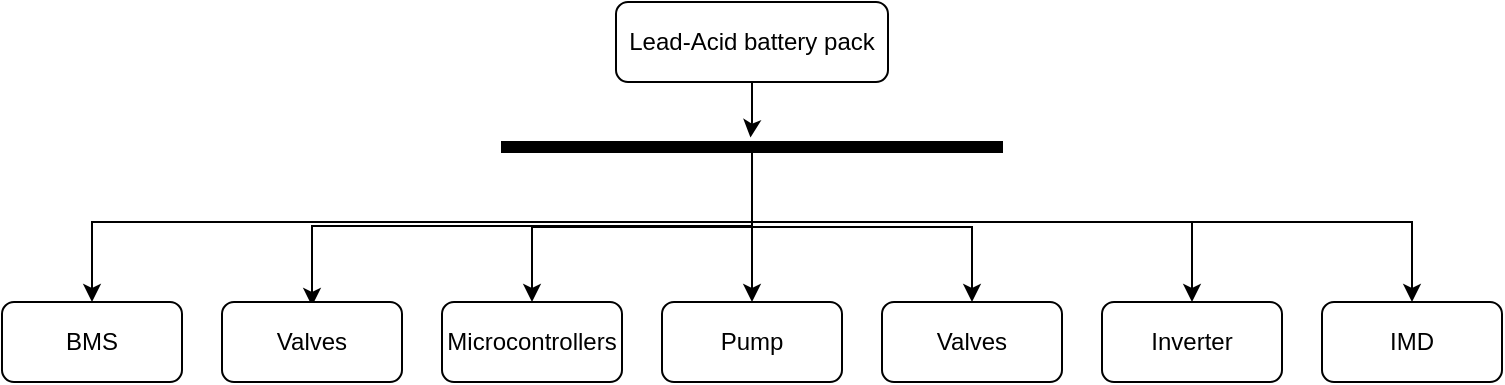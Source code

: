 <mxfile version="23.1.5" type="device">
  <diagram id="C5RBs43oDa-KdzZeNtuy" name="Page-1">
    <mxGraphModel dx="895" dy="1515" grid="1" gridSize="10" guides="1" tooltips="1" connect="1" arrows="1" fold="1" page="1" pageScale="1" pageWidth="827" pageHeight="1169" math="0" shadow="0">
      <root>
        <mxCell id="WIyWlLk6GJQsqaUBKTNV-0" />
        <mxCell id="WIyWlLk6GJQsqaUBKTNV-1" parent="WIyWlLk6GJQsqaUBKTNV-0" />
        <mxCell id="WIyWlLk6GJQsqaUBKTNV-3" value="Lead-Acid battery pack" style="rounded=1;whiteSpace=wrap;html=1;fontSize=12;glass=0;strokeWidth=1;shadow=0;" parent="WIyWlLk6GJQsqaUBKTNV-1" vertex="1">
          <mxGeometry x="367" y="110" width="136" height="40" as="geometry" />
        </mxCell>
        <mxCell id="1TmUtGVirYV8LB-zfF-s-10" style="edgeStyle=orthogonalEdgeStyle;rounded=0;orthogonalLoop=1;jettySize=auto;html=1;entryX=0.5;entryY=0;entryDx=0;entryDy=0;" edge="1" parent="WIyWlLk6GJQsqaUBKTNV-1">
          <mxGeometry relative="1" as="geometry">
            <mxPoint x="435.008" y="187" as="sourcePoint" />
            <mxPoint x="215" y="262" as="targetPoint" />
            <Array as="points">
              <mxPoint x="435" y="222" />
              <mxPoint x="215" y="222" />
            </Array>
          </mxGeometry>
        </mxCell>
        <mxCell id="1TmUtGVirYV8LB-zfF-s-11" style="edgeStyle=orthogonalEdgeStyle;rounded=0;orthogonalLoop=1;jettySize=auto;html=1;entryX=0.5;entryY=0;entryDx=0;entryDy=0;" edge="1" parent="WIyWlLk6GJQsqaUBKTNV-1" source="1TmUtGVirYV8LB-zfF-s-1" target="1TmUtGVirYV8LB-zfF-s-5">
          <mxGeometry relative="1" as="geometry" />
        </mxCell>
        <mxCell id="1TmUtGVirYV8LB-zfF-s-13" style="edgeStyle=orthogonalEdgeStyle;rounded=0;orthogonalLoop=1;jettySize=auto;html=1;entryX=0.5;entryY=0;entryDx=0;entryDy=0;" edge="1" parent="WIyWlLk6GJQsqaUBKTNV-1" source="1TmUtGVirYV8LB-zfF-s-1" target="1TmUtGVirYV8LB-zfF-s-4">
          <mxGeometry relative="1" as="geometry" />
        </mxCell>
        <mxCell id="1TmUtGVirYV8LB-zfF-s-15" style="edgeStyle=orthogonalEdgeStyle;rounded=0;orthogonalLoop=1;jettySize=auto;html=1;entryX=0.5;entryY=0;entryDx=0;entryDy=0;" edge="1" parent="WIyWlLk6GJQsqaUBKTNV-1" source="1TmUtGVirYV8LB-zfF-s-1" target="1TmUtGVirYV8LB-zfF-s-6">
          <mxGeometry relative="1" as="geometry" />
        </mxCell>
        <mxCell id="1TmUtGVirYV8LB-zfF-s-16" style="edgeStyle=orthogonalEdgeStyle;rounded=0;orthogonalLoop=1;jettySize=auto;html=1;entryX=0.5;entryY=0;entryDx=0;entryDy=0;" edge="1" parent="WIyWlLk6GJQsqaUBKTNV-1" source="1TmUtGVirYV8LB-zfF-s-1" target="1TmUtGVirYV8LB-zfF-s-8">
          <mxGeometry relative="1" as="geometry">
            <Array as="points">
              <mxPoint x="435" y="220" />
              <mxPoint x="655" y="220" />
            </Array>
          </mxGeometry>
        </mxCell>
        <mxCell id="1TmUtGVirYV8LB-zfF-s-17" style="edgeStyle=orthogonalEdgeStyle;rounded=0;orthogonalLoop=1;jettySize=auto;html=1;entryX=0.5;entryY=0;entryDx=0;entryDy=0;" edge="1" parent="WIyWlLk6GJQsqaUBKTNV-1" source="1TmUtGVirYV8LB-zfF-s-1" target="1TmUtGVirYV8LB-zfF-s-9">
          <mxGeometry relative="1" as="geometry">
            <Array as="points">
              <mxPoint x="435" y="220" />
              <mxPoint x="765" y="220" />
            </Array>
          </mxGeometry>
        </mxCell>
        <mxCell id="1TmUtGVirYV8LB-zfF-s-18" style="edgeStyle=orthogonalEdgeStyle;rounded=0;orthogonalLoop=1;jettySize=auto;html=1;entryX=0.5;entryY=0;entryDx=0;entryDy=0;" edge="1" parent="WIyWlLk6GJQsqaUBKTNV-1" source="1TmUtGVirYV8LB-zfF-s-1" target="1TmUtGVirYV8LB-zfF-s-7">
          <mxGeometry relative="1" as="geometry">
            <Array as="points">
              <mxPoint x="435" y="220" />
              <mxPoint x="105" y="220" />
            </Array>
          </mxGeometry>
        </mxCell>
        <mxCell id="1TmUtGVirYV8LB-zfF-s-1" value="" style="html=1;points=[];perimeter=orthogonalPerimeter;fillColor=strokeColor;direction=south;" vertex="1" parent="WIyWlLk6GJQsqaUBKTNV-1">
          <mxGeometry x="310" y="180" width="250" height="5" as="geometry" />
        </mxCell>
        <mxCell id="1TmUtGVirYV8LB-zfF-s-3" value="Valves" style="rounded=1;whiteSpace=wrap;html=1;fontSize=12;glass=0;strokeWidth=1;shadow=0;" vertex="1" parent="WIyWlLk6GJQsqaUBKTNV-1">
          <mxGeometry x="170" y="260" width="90" height="40" as="geometry" />
        </mxCell>
        <mxCell id="1TmUtGVirYV8LB-zfF-s-4" value="Microcontrollers" style="rounded=1;whiteSpace=wrap;html=1;fontSize=12;glass=0;strokeWidth=1;shadow=0;" vertex="1" parent="WIyWlLk6GJQsqaUBKTNV-1">
          <mxGeometry x="280" y="260" width="90" height="40" as="geometry" />
        </mxCell>
        <mxCell id="1TmUtGVirYV8LB-zfF-s-5" value="Pump" style="rounded=1;whiteSpace=wrap;html=1;fontSize=12;glass=0;strokeWidth=1;shadow=0;" vertex="1" parent="WIyWlLk6GJQsqaUBKTNV-1">
          <mxGeometry x="390" y="260" width="90" height="40" as="geometry" />
        </mxCell>
        <mxCell id="1TmUtGVirYV8LB-zfF-s-6" value="Valves" style="rounded=1;whiteSpace=wrap;html=1;fontSize=12;glass=0;strokeWidth=1;shadow=0;" vertex="1" parent="WIyWlLk6GJQsqaUBKTNV-1">
          <mxGeometry x="500" y="260" width="90" height="40" as="geometry" />
        </mxCell>
        <mxCell id="1TmUtGVirYV8LB-zfF-s-7" value="BMS" style="rounded=1;whiteSpace=wrap;html=1;fontSize=12;glass=0;strokeWidth=1;shadow=0;" vertex="1" parent="WIyWlLk6GJQsqaUBKTNV-1">
          <mxGeometry x="60" y="260" width="90" height="40" as="geometry" />
        </mxCell>
        <mxCell id="1TmUtGVirYV8LB-zfF-s-8" value="Inverter" style="rounded=1;whiteSpace=wrap;html=1;fontSize=12;glass=0;strokeWidth=1;shadow=0;" vertex="1" parent="WIyWlLk6GJQsqaUBKTNV-1">
          <mxGeometry x="610" y="260" width="90" height="40" as="geometry" />
        </mxCell>
        <mxCell id="1TmUtGVirYV8LB-zfF-s-9" value="IMD" style="rounded=1;whiteSpace=wrap;html=1;fontSize=12;glass=0;strokeWidth=1;shadow=0;" vertex="1" parent="WIyWlLk6GJQsqaUBKTNV-1">
          <mxGeometry x="720" y="260" width="90" height="40" as="geometry" />
        </mxCell>
        <mxCell id="1TmUtGVirYV8LB-zfF-s-14" style="edgeStyle=orthogonalEdgeStyle;rounded=0;orthogonalLoop=1;jettySize=auto;html=1;entryX=-0.439;entryY=0.503;entryDx=0;entryDy=0;entryPerimeter=0;" edge="1" parent="WIyWlLk6GJQsqaUBKTNV-1" source="WIyWlLk6GJQsqaUBKTNV-3" target="1TmUtGVirYV8LB-zfF-s-1">
          <mxGeometry relative="1" as="geometry" />
        </mxCell>
      </root>
    </mxGraphModel>
  </diagram>
</mxfile>
